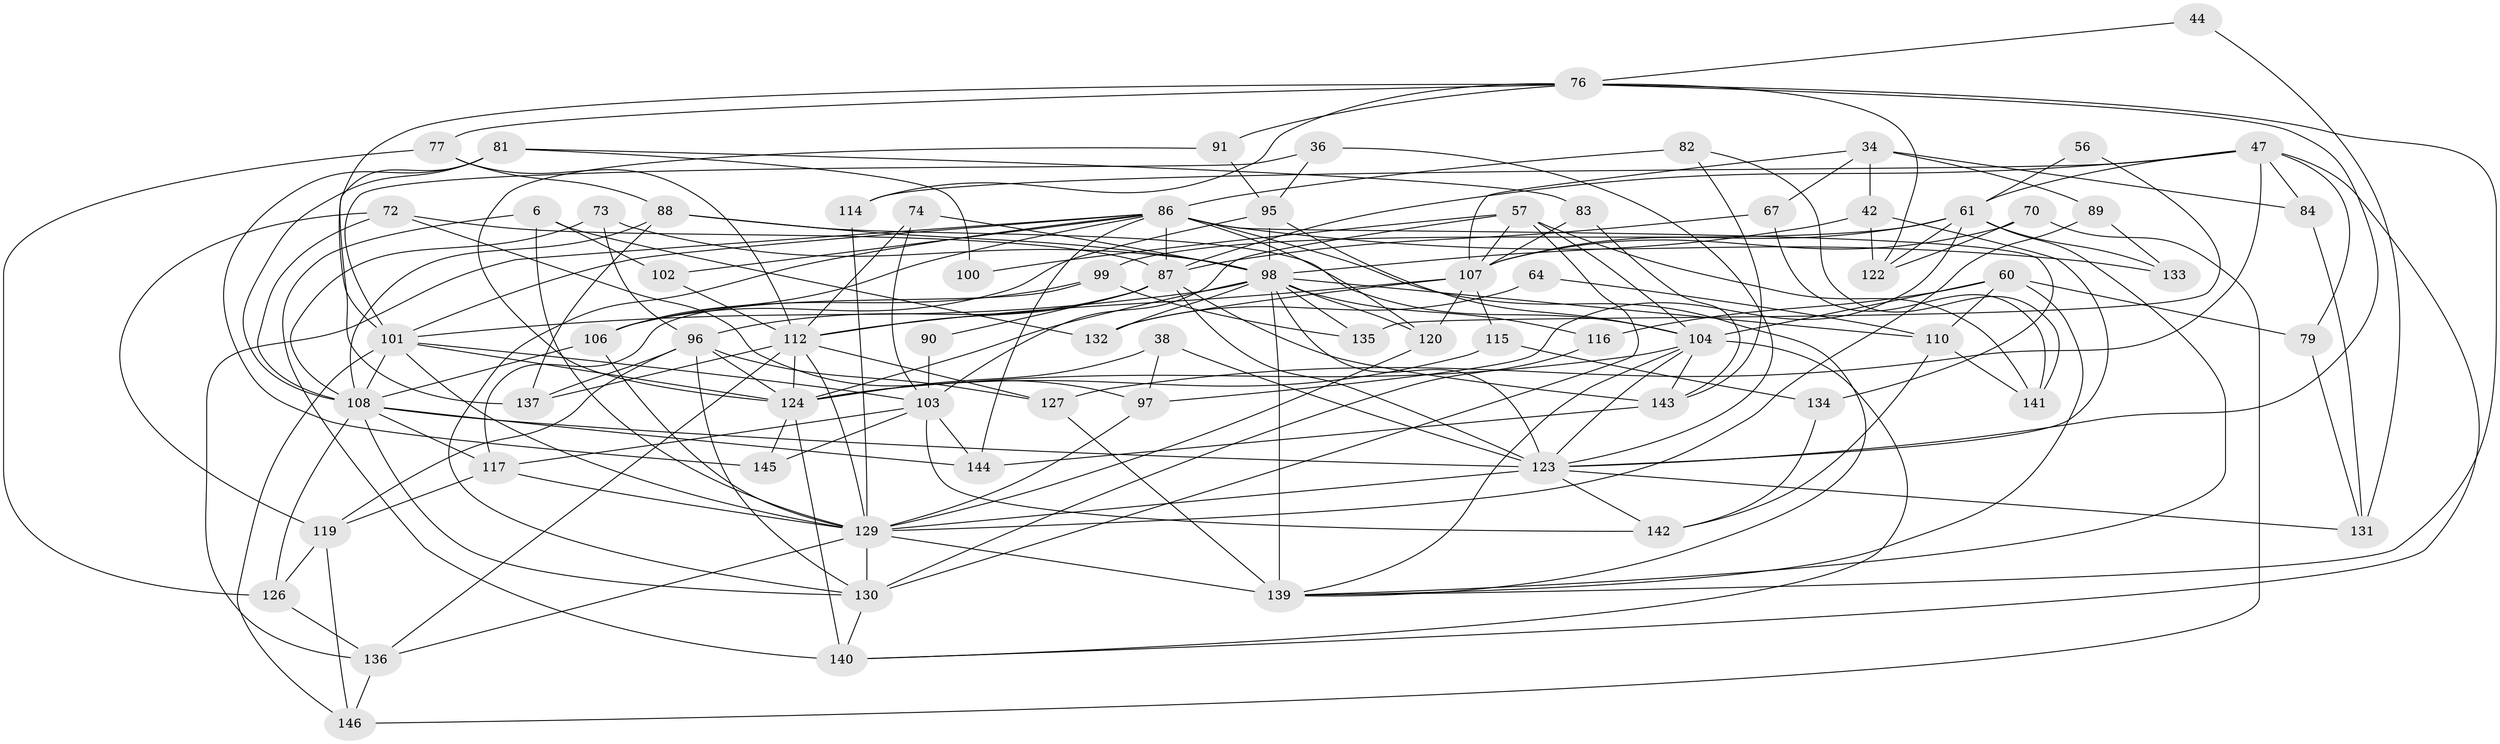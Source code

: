 // original degree distribution, {3: 0.3150684931506849, 5: 0.1780821917808219, 4: 0.2602739726027397, 2: 0.1095890410958904, 8: 0.00684931506849315, 6: 0.07534246575342465, 7: 0.04794520547945205, 9: 0.00684931506849315}
// Generated by graph-tools (version 1.1) at 2025/50/03/09/25 04:50:03]
// undirected, 73 vertices, 187 edges
graph export_dot {
graph [start="1"]
  node [color=gray90,style=filled];
  6;
  34;
  36 [super="+9"];
  38;
  42;
  44;
  47;
  56;
  57 [super="+53"];
  60;
  61 [super="+24+39"];
  64;
  67;
  70;
  72;
  73;
  74;
  76 [super="+22"];
  77;
  79;
  81 [super="+78"];
  82;
  83;
  84;
  86 [super="+45+59"];
  87 [super="+55+80"];
  88;
  89;
  90;
  91;
  95 [super="+71"];
  96 [super="+43"];
  97 [super="+69"];
  98 [super="+94+93"];
  99;
  100;
  101 [super="+16"];
  102;
  103 [super="+21"];
  104 [super="+20+30"];
  106 [super="+49"];
  107 [super="+75"];
  108 [super="+105+92"];
  110;
  112 [super="+27+109"];
  114;
  115;
  116 [super="+29"];
  117 [super="+40"];
  119;
  120;
  122;
  123 [super="+23+66+118"];
  124 [super="+8+58+121"];
  126;
  127;
  129 [super="+128+48"];
  130 [super="+52"];
  131;
  132;
  133;
  134;
  135;
  136 [super="+68"];
  137;
  139 [super="+18+13+125"];
  140 [super="+4"];
  141;
  142 [super="+14"];
  143 [super="+65+113"];
  144 [super="+138"];
  145;
  146 [super="+54"];
  6 -- 140 [weight=2];
  6 -- 102;
  6 -- 132;
  6 -- 129;
  34 -- 42;
  34 -- 67;
  34 -- 84;
  34 -- 89;
  34 -- 107;
  36 -- 95;
  36 -- 101;
  36 -- 123;
  38 -- 123;
  38 -- 97;
  38 -- 124;
  42 -- 122;
  42 -- 123;
  42 -- 98;
  44 -- 131;
  44 -- 76;
  47 -- 61;
  47 -- 79;
  47 -- 84;
  47 -- 114;
  47 -- 127;
  47 -- 140;
  47 -- 87;
  56 -- 61;
  56 -- 135;
  57 -- 103 [weight=2];
  57 -- 100;
  57 -- 104;
  57 -- 141;
  57 -- 107;
  57 -- 130 [weight=2];
  60 -- 79;
  60 -- 110;
  60 -- 116 [weight=2];
  60 -- 139;
  60 -- 104;
  61 -- 122;
  61 -- 97 [weight=2];
  61 -- 99;
  61 -- 133;
  61 -- 107;
  61 -- 139;
  64 -- 110;
  64 -- 132;
  67 -- 87;
  67 -- 141;
  70 -- 107;
  70 -- 146;
  70 -- 122;
  72 -- 119;
  72 -- 87;
  72 -- 108;
  72 -- 97;
  73 -- 96;
  73 -- 108;
  73 -- 98;
  74 -- 112;
  74 -- 103;
  74 -- 98;
  76 -- 91;
  76 -- 114;
  76 -- 122;
  76 -- 123;
  76 -- 77;
  76 -- 139;
  76 -- 101;
  77 -- 126;
  77 -- 88;
  77 -- 112;
  79 -- 131;
  81 -- 108 [weight=2];
  81 -- 83;
  81 -- 100;
  81 -- 145;
  81 -- 137;
  82 -- 141;
  82 -- 143;
  82 -- 86;
  83 -- 107;
  83 -- 143;
  84 -- 131;
  86 -- 106;
  86 -- 87 [weight=3];
  86 -- 144 [weight=2];
  86 -- 130;
  86 -- 133;
  86 -- 134;
  86 -- 102;
  86 -- 136;
  86 -- 120;
  86 -- 139;
  86 -- 101;
  87 -- 112 [weight=2];
  87 -- 143 [weight=2];
  87 -- 90;
  87 -- 123 [weight=3];
  87 -- 96;
  88 -- 137;
  88 -- 108;
  88 -- 104;
  88 -- 98;
  89 -- 133;
  89 -- 129;
  90 -- 103;
  91 -- 95;
  91 -- 124;
  95 -- 98 [weight=2];
  95 -- 104;
  95 -- 106;
  96 -- 127;
  96 -- 119;
  96 -- 130;
  96 -- 137;
  96 -- 124;
  97 -- 129 [weight=2];
  98 -- 116 [weight=3];
  98 -- 132;
  98 -- 120;
  98 -- 124 [weight=3];
  98 -- 123;
  98 -- 135;
  98 -- 139 [weight=3];
  98 -- 110;
  98 -- 101;
  99 -- 117;
  99 -- 135;
  99 -- 106;
  101 -- 103;
  101 -- 124;
  101 -- 129 [weight=2];
  101 -- 146;
  101 -- 108 [weight=3];
  102 -- 112;
  103 -- 145;
  103 -- 142;
  103 -- 144;
  103 -- 117;
  104 -- 123 [weight=2];
  104 -- 140;
  104 -- 143 [weight=2];
  104 -- 124;
  104 -- 139;
  106 -- 129;
  106 -- 108;
  107 -- 120;
  107 -- 132;
  107 -- 112 [weight=2];
  107 -- 115;
  108 -- 144 [weight=2];
  108 -- 130;
  108 -- 126;
  108 -- 123;
  108 -- 117;
  110 -- 141;
  110 -- 142;
  112 -- 129;
  112 -- 137;
  112 -- 127;
  112 -- 124;
  112 -- 136;
  114 -- 129;
  115 -- 134;
  115 -- 124 [weight=2];
  116 -- 130;
  117 -- 119;
  117 -- 129;
  119 -- 126;
  119 -- 146;
  120 -- 129;
  123 -- 129;
  123 -- 131;
  123 -- 142;
  124 -- 145;
  124 -- 140;
  126 -- 136;
  127 -- 139;
  129 -- 139 [weight=2];
  129 -- 130;
  129 -- 136 [weight=2];
  130 -- 140;
  134 -- 142;
  136 -- 146;
  143 -- 144 [weight=2];
}

